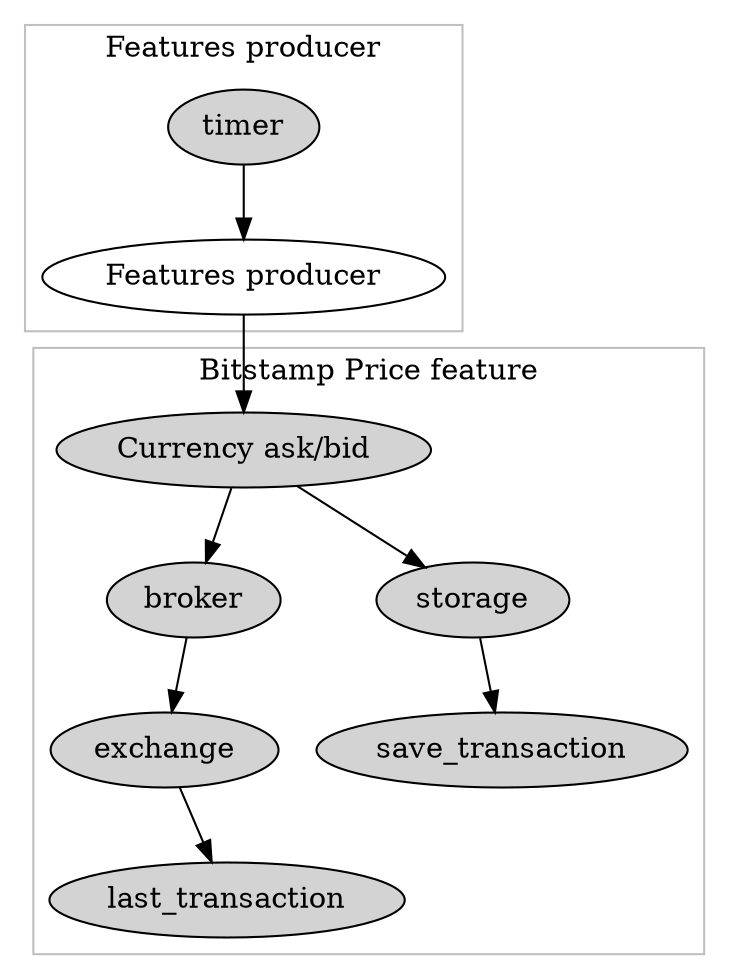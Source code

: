 digraph D {

producer [label="Features producer"]
subgraph cluster_31 {
  node [style=filled];
  label="Features producer";
  color=grey;
  timer->producer;
}
producer->price;

price [label="Currency ask/bid", style=filled];
subgraph cluster_32 {
  node [style=filled];
  label="Bitstamp Price feature";
  color=grey;

  price->broker->exchange->last_transaction;
  price->storage->save_transaction;
}

}
